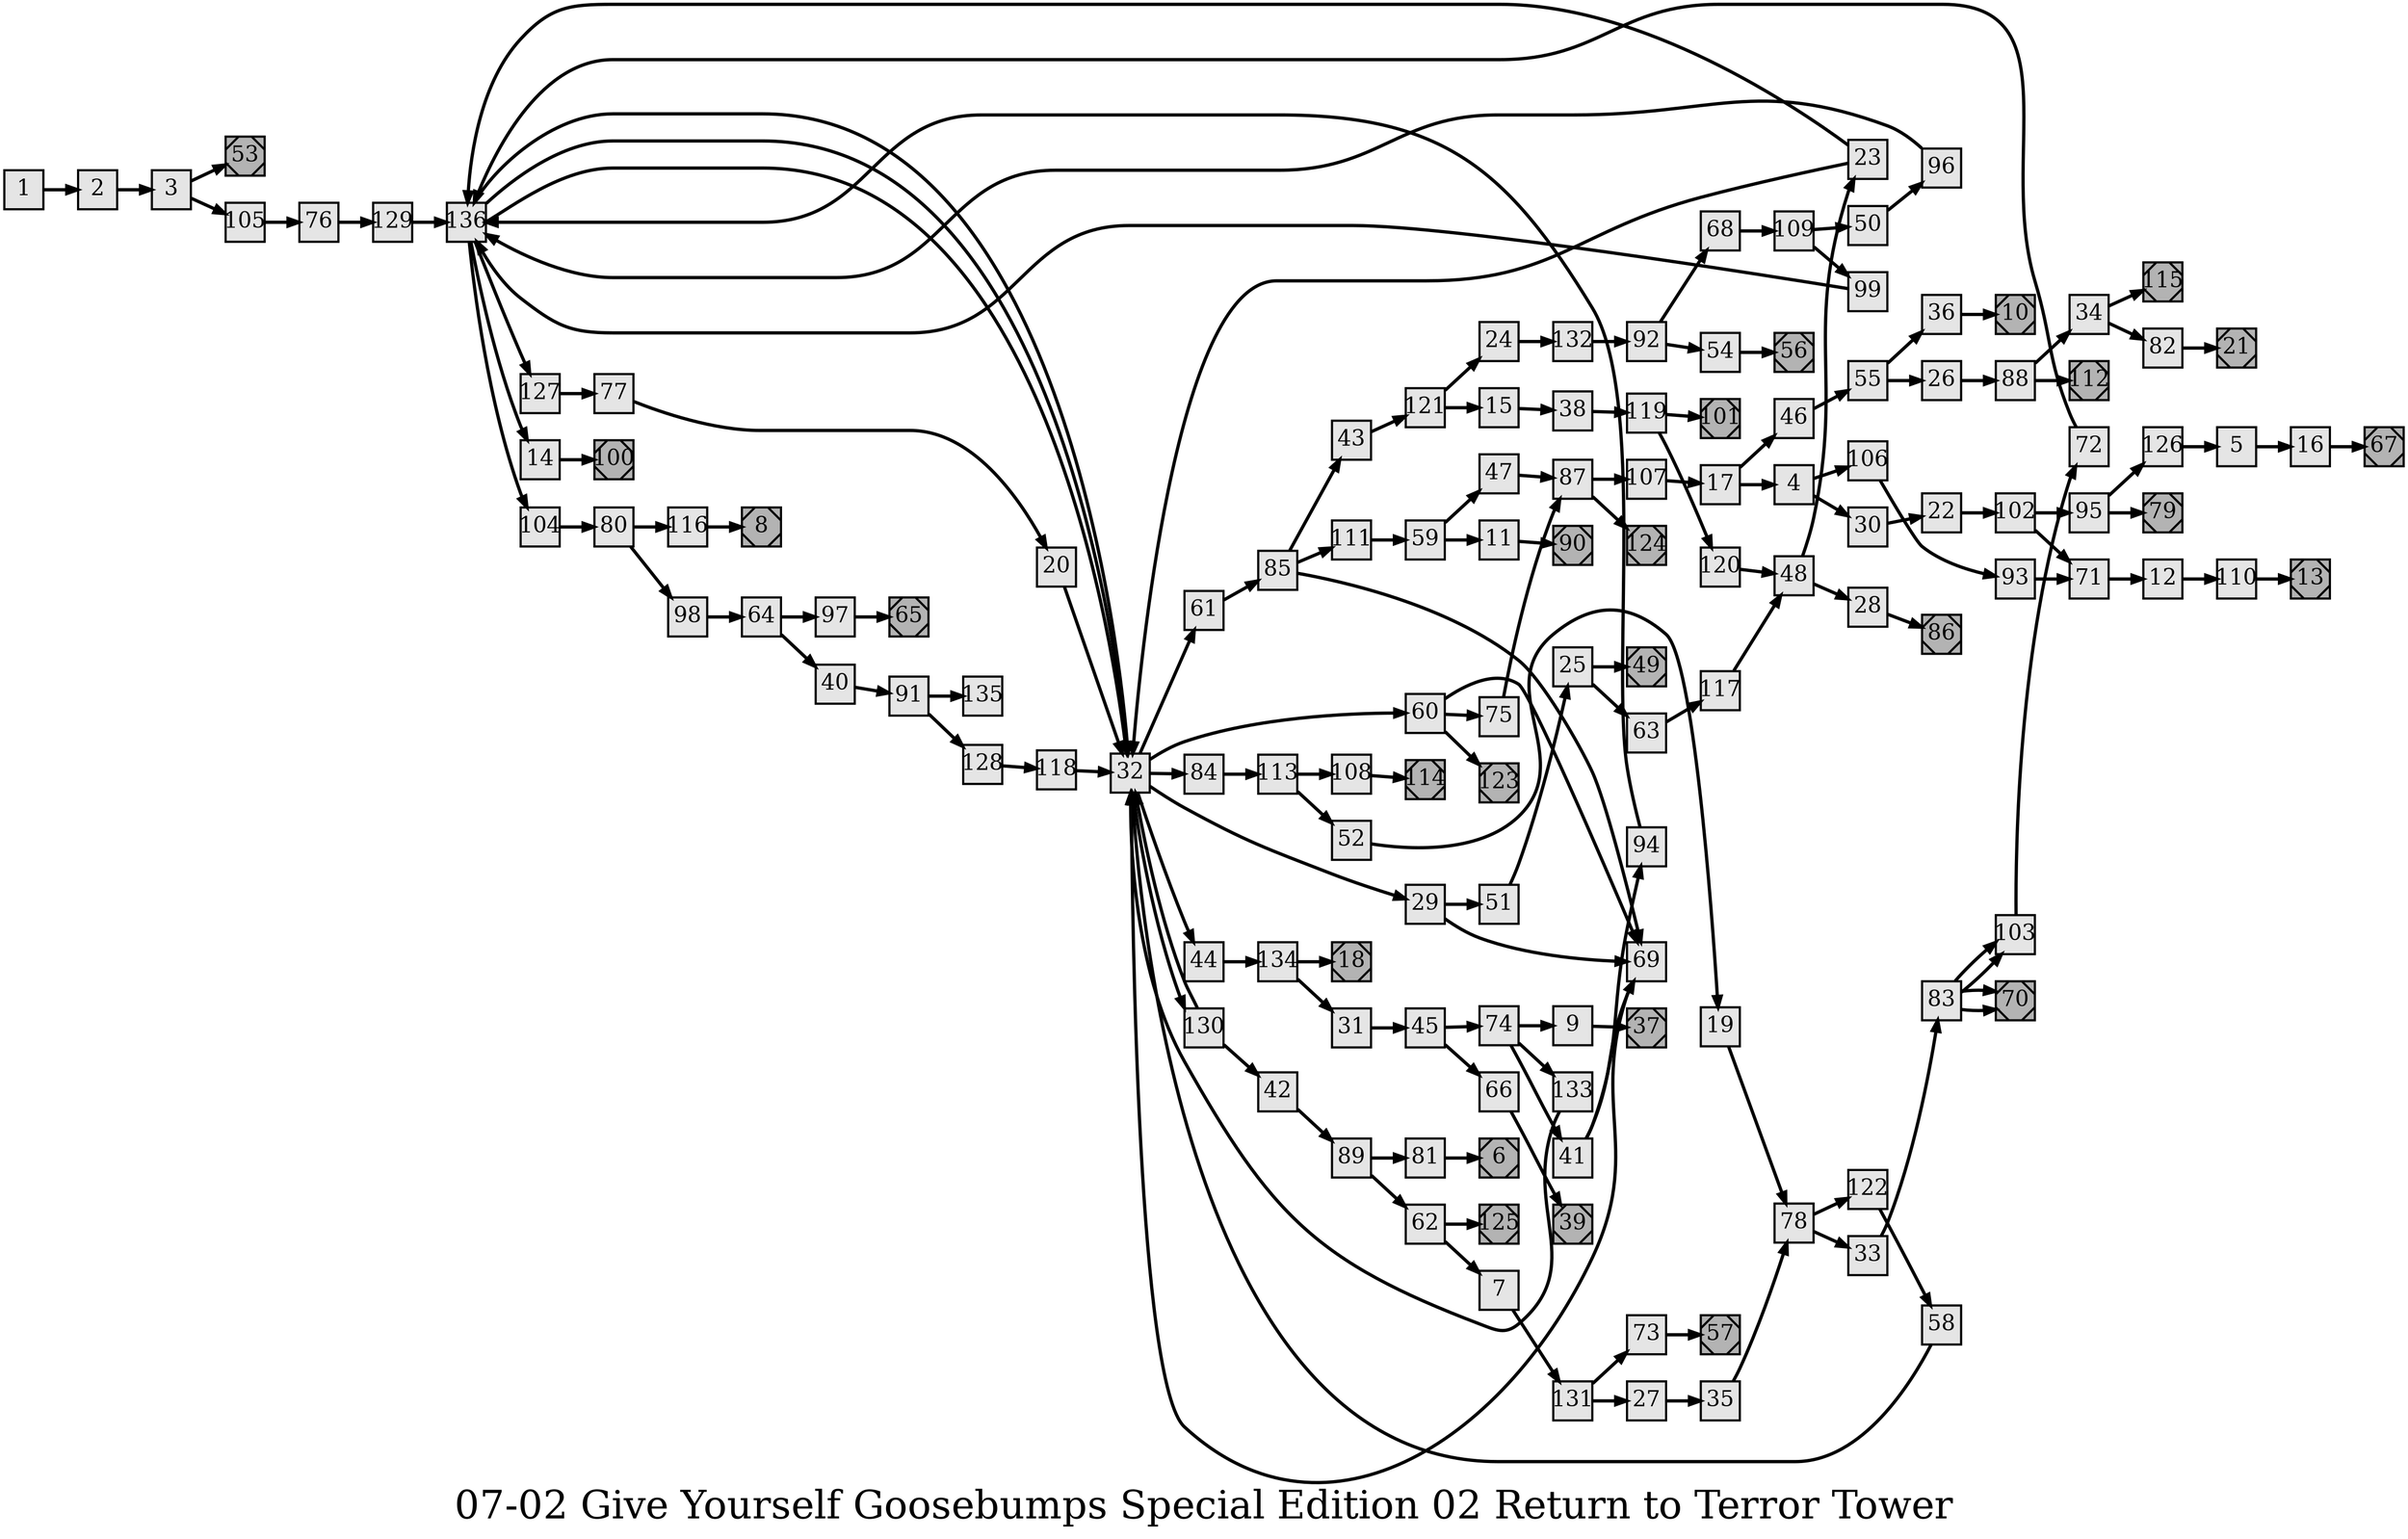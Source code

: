 digraph g{
  graph [ label="07-02 Give Yourself Goosebumps Special Edition 02 Return to Terror Tower" rankdir=LR, ordering=out, fontsize=36, nodesep="0.35", ranksep="0.45"];
  node  [shape=rect, penwidth=2, fontsize=20, style=filled, fillcolor=grey90, margin="0,0", labelfloat=true, regular=true, fixedsize=true];
  edge  [labelfloat=true, penwidth=3, fontsize=12];

  1 -> 2;
  2 -> 3;
  3 -> 53;
  3 -> 105;
  4 -> 106;
  4 -> 30;
  5 -> 16;
  6	[ xlabel="E", shape=Msquare, fontsize=20, fillcolor=grey70, xlabel="" ];
  7 -> 131;
  8	[ xlabel="E", shape=Msquare, fontsize=20, fillcolor=grey70, xlabel="" ];
  9 -> 37;
  10	[ xlabel="E", shape=Msquare, fontsize=20, fillcolor=grey70, xlabel="" ];
  11 -> 90;
  12 -> 110;
  13	[ xlabel="E", shape=Msquare, fontsize=20, fillcolor=grey70, xlabel="" ];
  14 -> 100;
  15 -> 38;
  16 -> 67;
  17 -> 46;
  17 -> 4;
  18	[ xlabel="E", shape=Msquare, fontsize=20, fillcolor=grey70, xlabel="" ];
  19 -> 78;
  20 -> 32;
  21	[ xlabel="E", shape=Msquare, fontsize=20, fillcolor=grey70, xlabel="" ];
  22 -> 102;
  23 -> 136;
  23 -> 32;
  24 -> 132;
  25 -> 49;
  25 -> 63;
  26 -> 88;
  27 -> 35;
  28 -> 86;
  29 -> 51;
  29 -> 69;
  30 -> 22;
  31 -> 45;
  32 -> 61;
  32 -> 60;
  32 -> 84;
  32 -> 29;
  32 -> 44;
  32 -> 130;
  33 -> 83;
  34 -> 115;
  34 -> 82;
  35 -> 78;
  36 -> 10;
  37	[ xlabel="E", shape=Msquare, fontsize=20, fillcolor=grey70, xlabel="" ];
  38 -> 119;
  39	[ xlabel="E", shape=Msquare, fontsize=20, fillcolor=grey70, xlabel="" ];
  40 -> 91;
  41 -> 94;
  41 -> 69;
  42 -> 89;
  43 -> 121;
  44 -> 134;
  45 -> 74;
  45 -> 66;
  46 -> 55;
  47 -> 87;
  48 -> 23;
  48 -> 28;
  49	[ xlabel="E", shape=Msquare, fontsize=20, fillcolor=grey70, xlabel="" ];
  50 -> 96;
  51 -> 25;
  52 -> 19;
  53	[ xlabel="E", shape=Msquare, fontsize=20, fillcolor=grey70, xlabel="" ];
  54 -> 56;
  55 -> 36;
  55 -> 26;
  56	[ xlabel="E", shape=Msquare, fontsize=20, fillcolor=grey70, xlabel="" ];
  57	[ xlabel="E", shape=Msquare, fontsize=20, fillcolor=grey70, xlabel="" ];
  58 -> 32;
  59 -> 47;
  59 -> 11;
  60 -> 69;
  60 -> 75;
  60 -> 123;
  61 -> 85;
  62 -> 125;
  62 -> 7;
  63 -> 117;
  64 -> 97;
  64 -> 40;
  65	[ xlabel="E", shape=Msquare, fontsize=20, fillcolor=grey70, xlabel="" ];
  66 -> 39;
  67	[ xlabel="E", shape=Msquare, fontsize=20, fillcolor=grey70, xlabel="" ];
  68 -> 109;
  69 -> 32;
  70	[ xlabel="E", shape=Msquare, fontsize=20, fillcolor=grey70, xlabel="" ];
  71 -> 12;
  72 -> 136;
  136 -> 32;
  73 -> 57;
  74 -> 9;
  74 -> 133;
  74 -> 41;
  75 -> 87;
  76 -> 129;
  77 -> 20;
  78 -> 122;
  78 -> 33;
  79	[ xlabel="E", shape=Msquare, fontsize=20, fillcolor=grey70, xlabel="" ];
  80 -> 116;
  80 -> 98;
  81 -> 6;
  82 -> 21;
  83 -> 103;
  83 -> 70;
  83 -> 70;
  83 -> 103;
  84 -> 113;
  85 -> 43;
  85 -> 111;
  85 -> 69;
  86	[ xlabel="E", shape=Msquare, fontsize=20, fillcolor=grey70, xlabel="" ];
  87 -> 107;
  87 -> 124;
  88 -> 34;
  88 -> 112;
  89 -> 81;
  89 -> 62;
  90	[ xlabel="E", shape=Msquare, fontsize=20, fillcolor=grey70, xlabel="" ];
  91 -> 135;
  91 -> 128;
  92 -> 68;
  92 -> 54;
  93 -> 71;
  94 -> 136;
  136 -> 32;
  95 -> 126;
  95 -> 79;
  96 -> 136;
  136 -> 32;
  97 -> 65;
  98 -> 64;
  99 -> 136;
  136 -> 127;
  136 -> 14;
  100	[ xlabel="E", shape=Msquare, fontsize=20, fillcolor=grey70, xlabel="" ];
  101	[ xlabel="E", shape=Msquare, fontsize=20, fillcolor=grey70, xlabel="" ];
  102 -> 95;
  102 -> 71;
  103 -> 72;
  104 -> 80;
  105 -> 76;
  106 -> 93;
  107 -> 17;
  108 -> 114;
  109 -> 50;
  109 -> 99;
  110 -> 13;
  111 -> 59;
  112	[ xlabel="E", shape=Msquare, fontsize=20, fillcolor=grey70, xlabel="" ];
  113 -> 108;
  113 -> 52;
  114	[ xlabel="E", shape=Msquare, fontsize=20, fillcolor=grey70, xlabel="" ];
  115	[ xlabel="E", shape=Msquare, fontsize=20, fillcolor=grey70, xlabel="" ];
  116 -> 8;
  117 -> 48;
  118 -> 32;
  119 -> 101;
  119 -> 120;
  120 -> 48;
  121 -> 24;
  121 -> 15;
  122 -> 58;
  123	[ xlabel="E", shape=Msquare, fontsize=20, fillcolor=grey70, xlabel="" ];
  124	[ xlabel="E", shape=Msquare, fontsize=20, fillcolor=grey70, xlabel="" ];
  125	[ xlabel="E", shape=Msquare, fontsize=20, fillcolor=grey70, xlabel="" ];
  126 -> 5;
  127 -> 77;
  128 -> 118;
  129 -> 136;
  136 -> 104;
  130 -> 42;
  130 -> 32;
  131 -> 73;
  131 -> 27;
  132 -> 92;
  133 -> 32;
  134 -> 18;
  134 -> 31;
  
}

